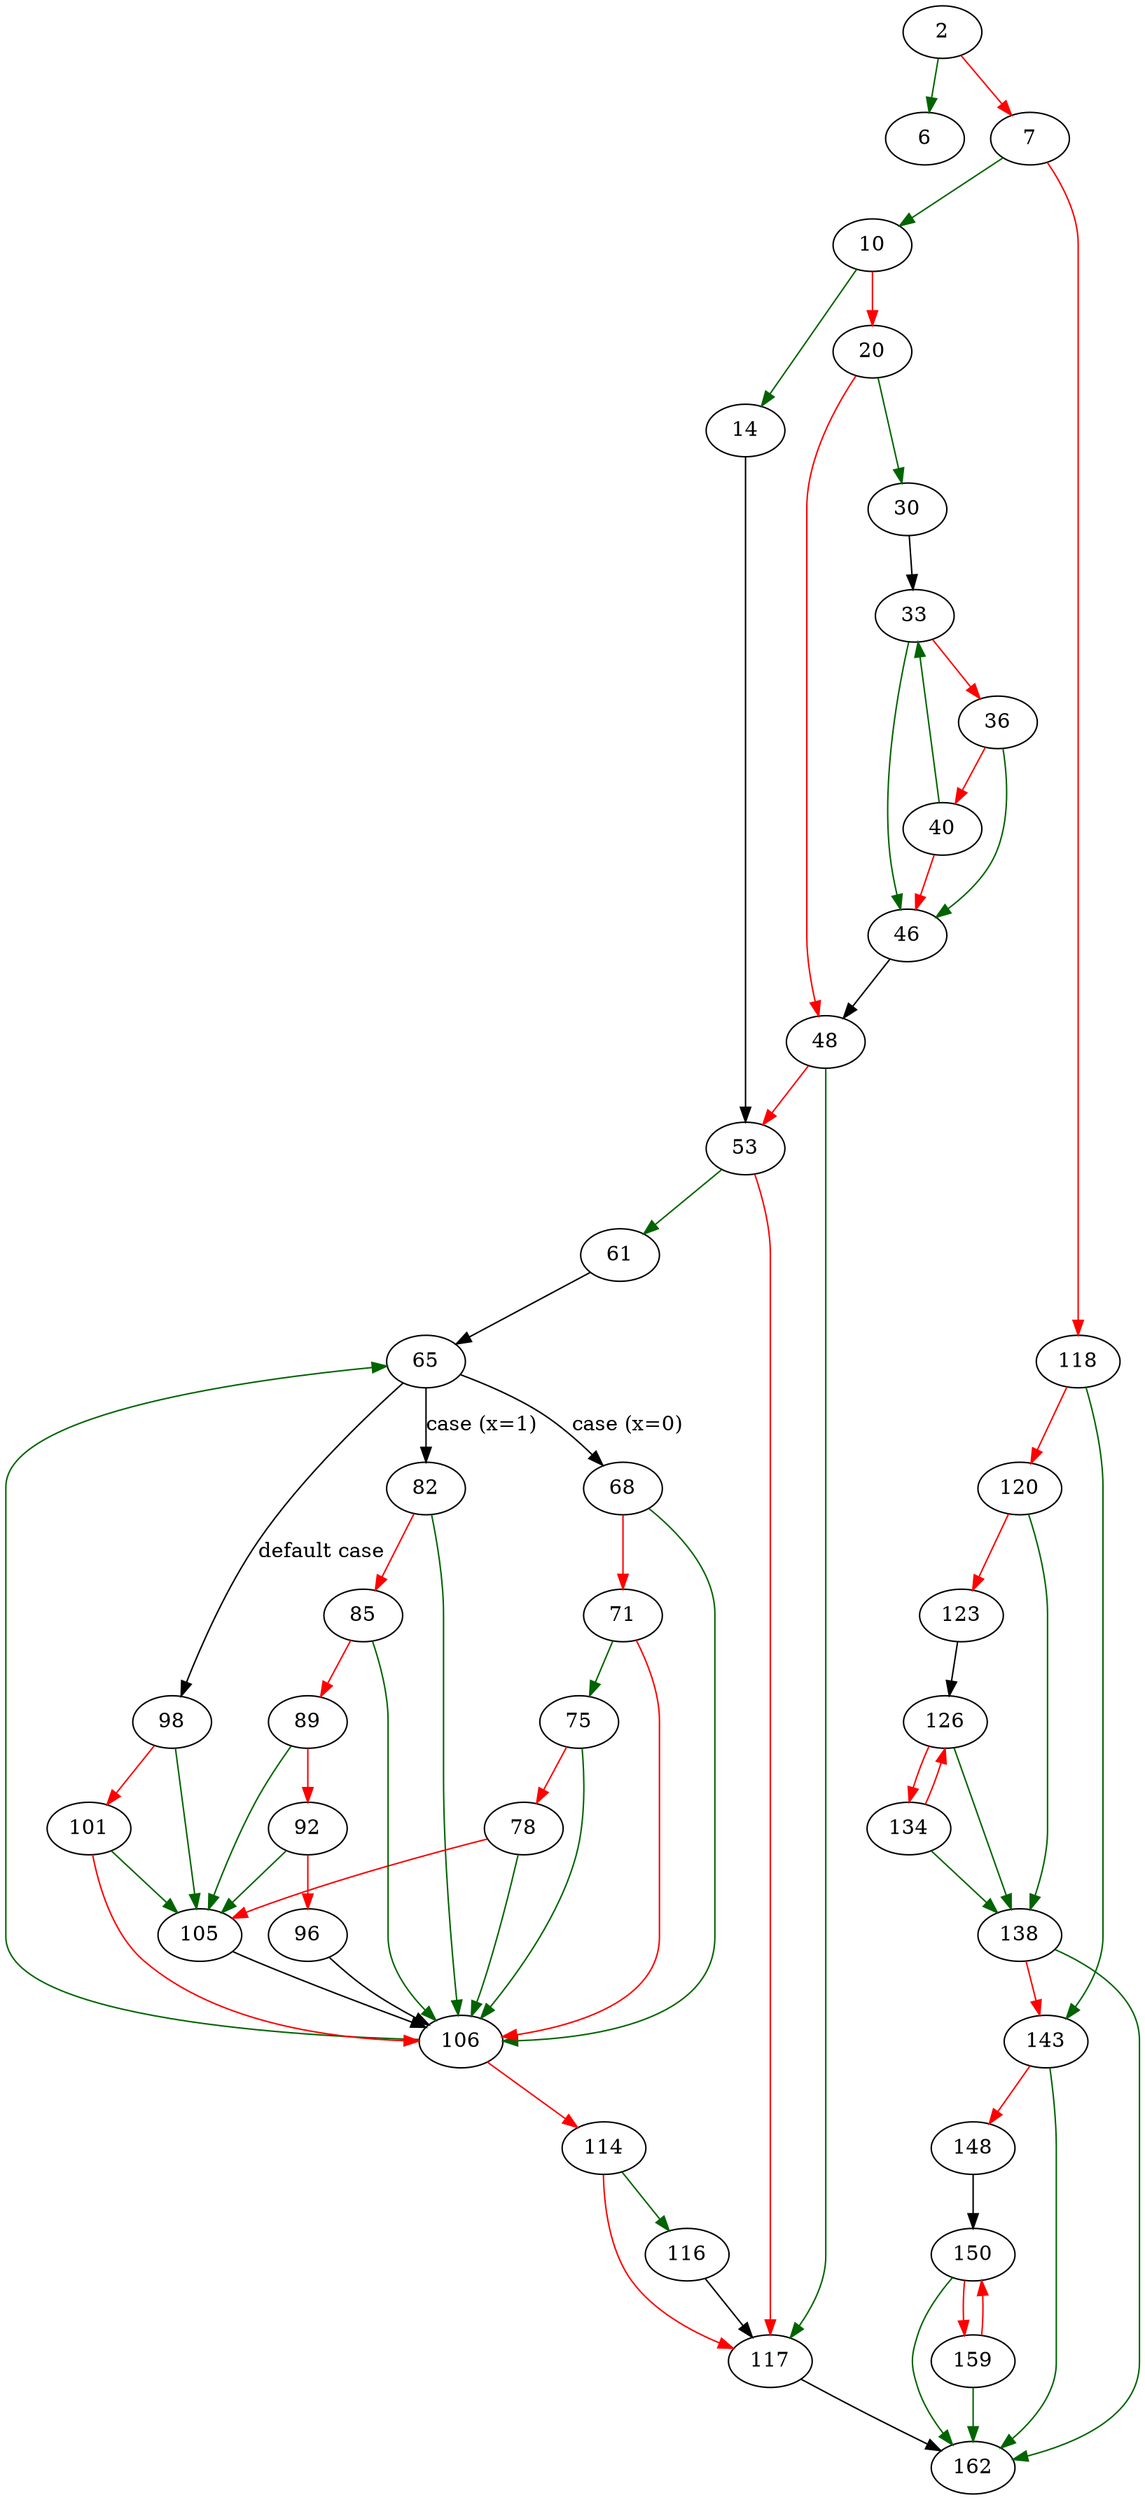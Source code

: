 strict digraph "trim2" {
	// Node definitions.
	2 [entry=true];
	6;
	7;
	10;
	118;
	14;
	20;
	53;
	30;
	48;
	33;
	46;
	36;
	40;
	117;
	61;
	65;
	68;
	82;
	98;
	106;
	71;
	75;
	78;
	105;
	85;
	89;
	92;
	96;
	101;
	114;
	116;
	162;
	143;
	120;
	138;
	123;
	126;
	134;
	148;
	150;
	159;

	// Edge definitions.
	2 -> 6 [
		color=darkgreen
		cond=true
	];
	2 -> 7 [
		color=red
		cond=false
	];
	7 -> 10 [
		color=darkgreen
		cond=true
	];
	7 -> 118 [
		color=red
		cond=false
	];
	10 -> 14 [
		color=darkgreen
		cond=true
	];
	10 -> 20 [
		color=red
		cond=false
	];
	118 -> 143 [
		color=darkgreen
		cond=true
	];
	118 -> 120 [
		color=red
		cond=false
	];
	14 -> 53;
	20 -> 30 [
		color=darkgreen
		cond=true
	];
	20 -> 48 [
		color=red
		cond=false
	];
	53 -> 117 [
		color=red
		cond=false
	];
	53 -> 61 [
		color=darkgreen
		cond=true
	];
	30 -> 33;
	48 -> 53 [
		color=red
		cond=false
	];
	48 -> 117 [
		color=darkgreen
		cond=true
	];
	33 -> 46 [
		color=darkgreen
		cond=true
	];
	33 -> 36 [
		color=red
		cond=false
	];
	46 -> 48;
	36 -> 46 [
		color=darkgreen
		cond=true
	];
	36 -> 40 [
		color=red
		cond=false
	];
	40 -> 33 [
		color=darkgreen
		cond=true
	];
	40 -> 46 [
		color=red
		cond=false
	];
	117 -> 162;
	61 -> 65;
	65 -> 68 [
		cond="case (x=0)"
		label="case (x=0)"
	];
	65 -> 82 [
		cond="case (x=1)"
		label="case (x=1)"
	];
	65 -> 98 [
		cond="default case"
		label="default case"
	];
	68 -> 106 [
		color=darkgreen
		cond=true
	];
	68 -> 71 [
		color=red
		cond=false
	];
	82 -> 106 [
		color=darkgreen
		cond=true
	];
	82 -> 85 [
		color=red
		cond=false
	];
	98 -> 105 [
		color=darkgreen
		cond=true
	];
	98 -> 101 [
		color=red
		cond=false
	];
	106 -> 65 [
		color=darkgreen
		cond=true
	];
	106 -> 114 [
		color=red
		cond=false
	];
	71 -> 106 [
		color=red
		cond=false
	];
	71 -> 75 [
		color=darkgreen
		cond=true
	];
	75 -> 106 [
		color=darkgreen
		cond=true
	];
	75 -> 78 [
		color=red
		cond=false
	];
	78 -> 106 [
		color=darkgreen
		cond=true
	];
	78 -> 105 [
		color=red
		cond=false
	];
	105 -> 106;
	85 -> 106 [
		color=darkgreen
		cond=true
	];
	85 -> 89 [
		color=red
		cond=false
	];
	89 -> 105 [
		color=darkgreen
		cond=true
	];
	89 -> 92 [
		color=red
		cond=false
	];
	92 -> 105 [
		color=darkgreen
		cond=true
	];
	92 -> 96 [
		color=red
		cond=false
	];
	96 -> 106;
	101 -> 106 [
		color=red
		cond=false
	];
	101 -> 105 [
		color=darkgreen
		cond=true
	];
	114 -> 117 [
		color=red
		cond=false
	];
	114 -> 116 [
		color=darkgreen
		cond=true
	];
	116 -> 117;
	143 -> 162 [
		color=darkgreen
		cond=true
	];
	143 -> 148 [
		color=red
		cond=false
	];
	120 -> 138 [
		color=darkgreen
		cond=true
	];
	120 -> 123 [
		color=red
		cond=false
	];
	138 -> 162 [
		color=darkgreen
		cond=true
	];
	138 -> 143 [
		color=red
		cond=false
	];
	123 -> 126;
	126 -> 138 [
		color=darkgreen
		cond=true
	];
	126 -> 134 [
		color=red
		cond=false
	];
	134 -> 138 [
		color=darkgreen
		cond=true
	];
	134 -> 126 [
		color=red
		cond=false
	];
	148 -> 150;
	150 -> 162 [
		color=darkgreen
		cond=true
	];
	150 -> 159 [
		color=red
		cond=false
	];
	159 -> 162 [
		color=darkgreen
		cond=true
	];
	159 -> 150 [
		color=red
		cond=false
	];
}